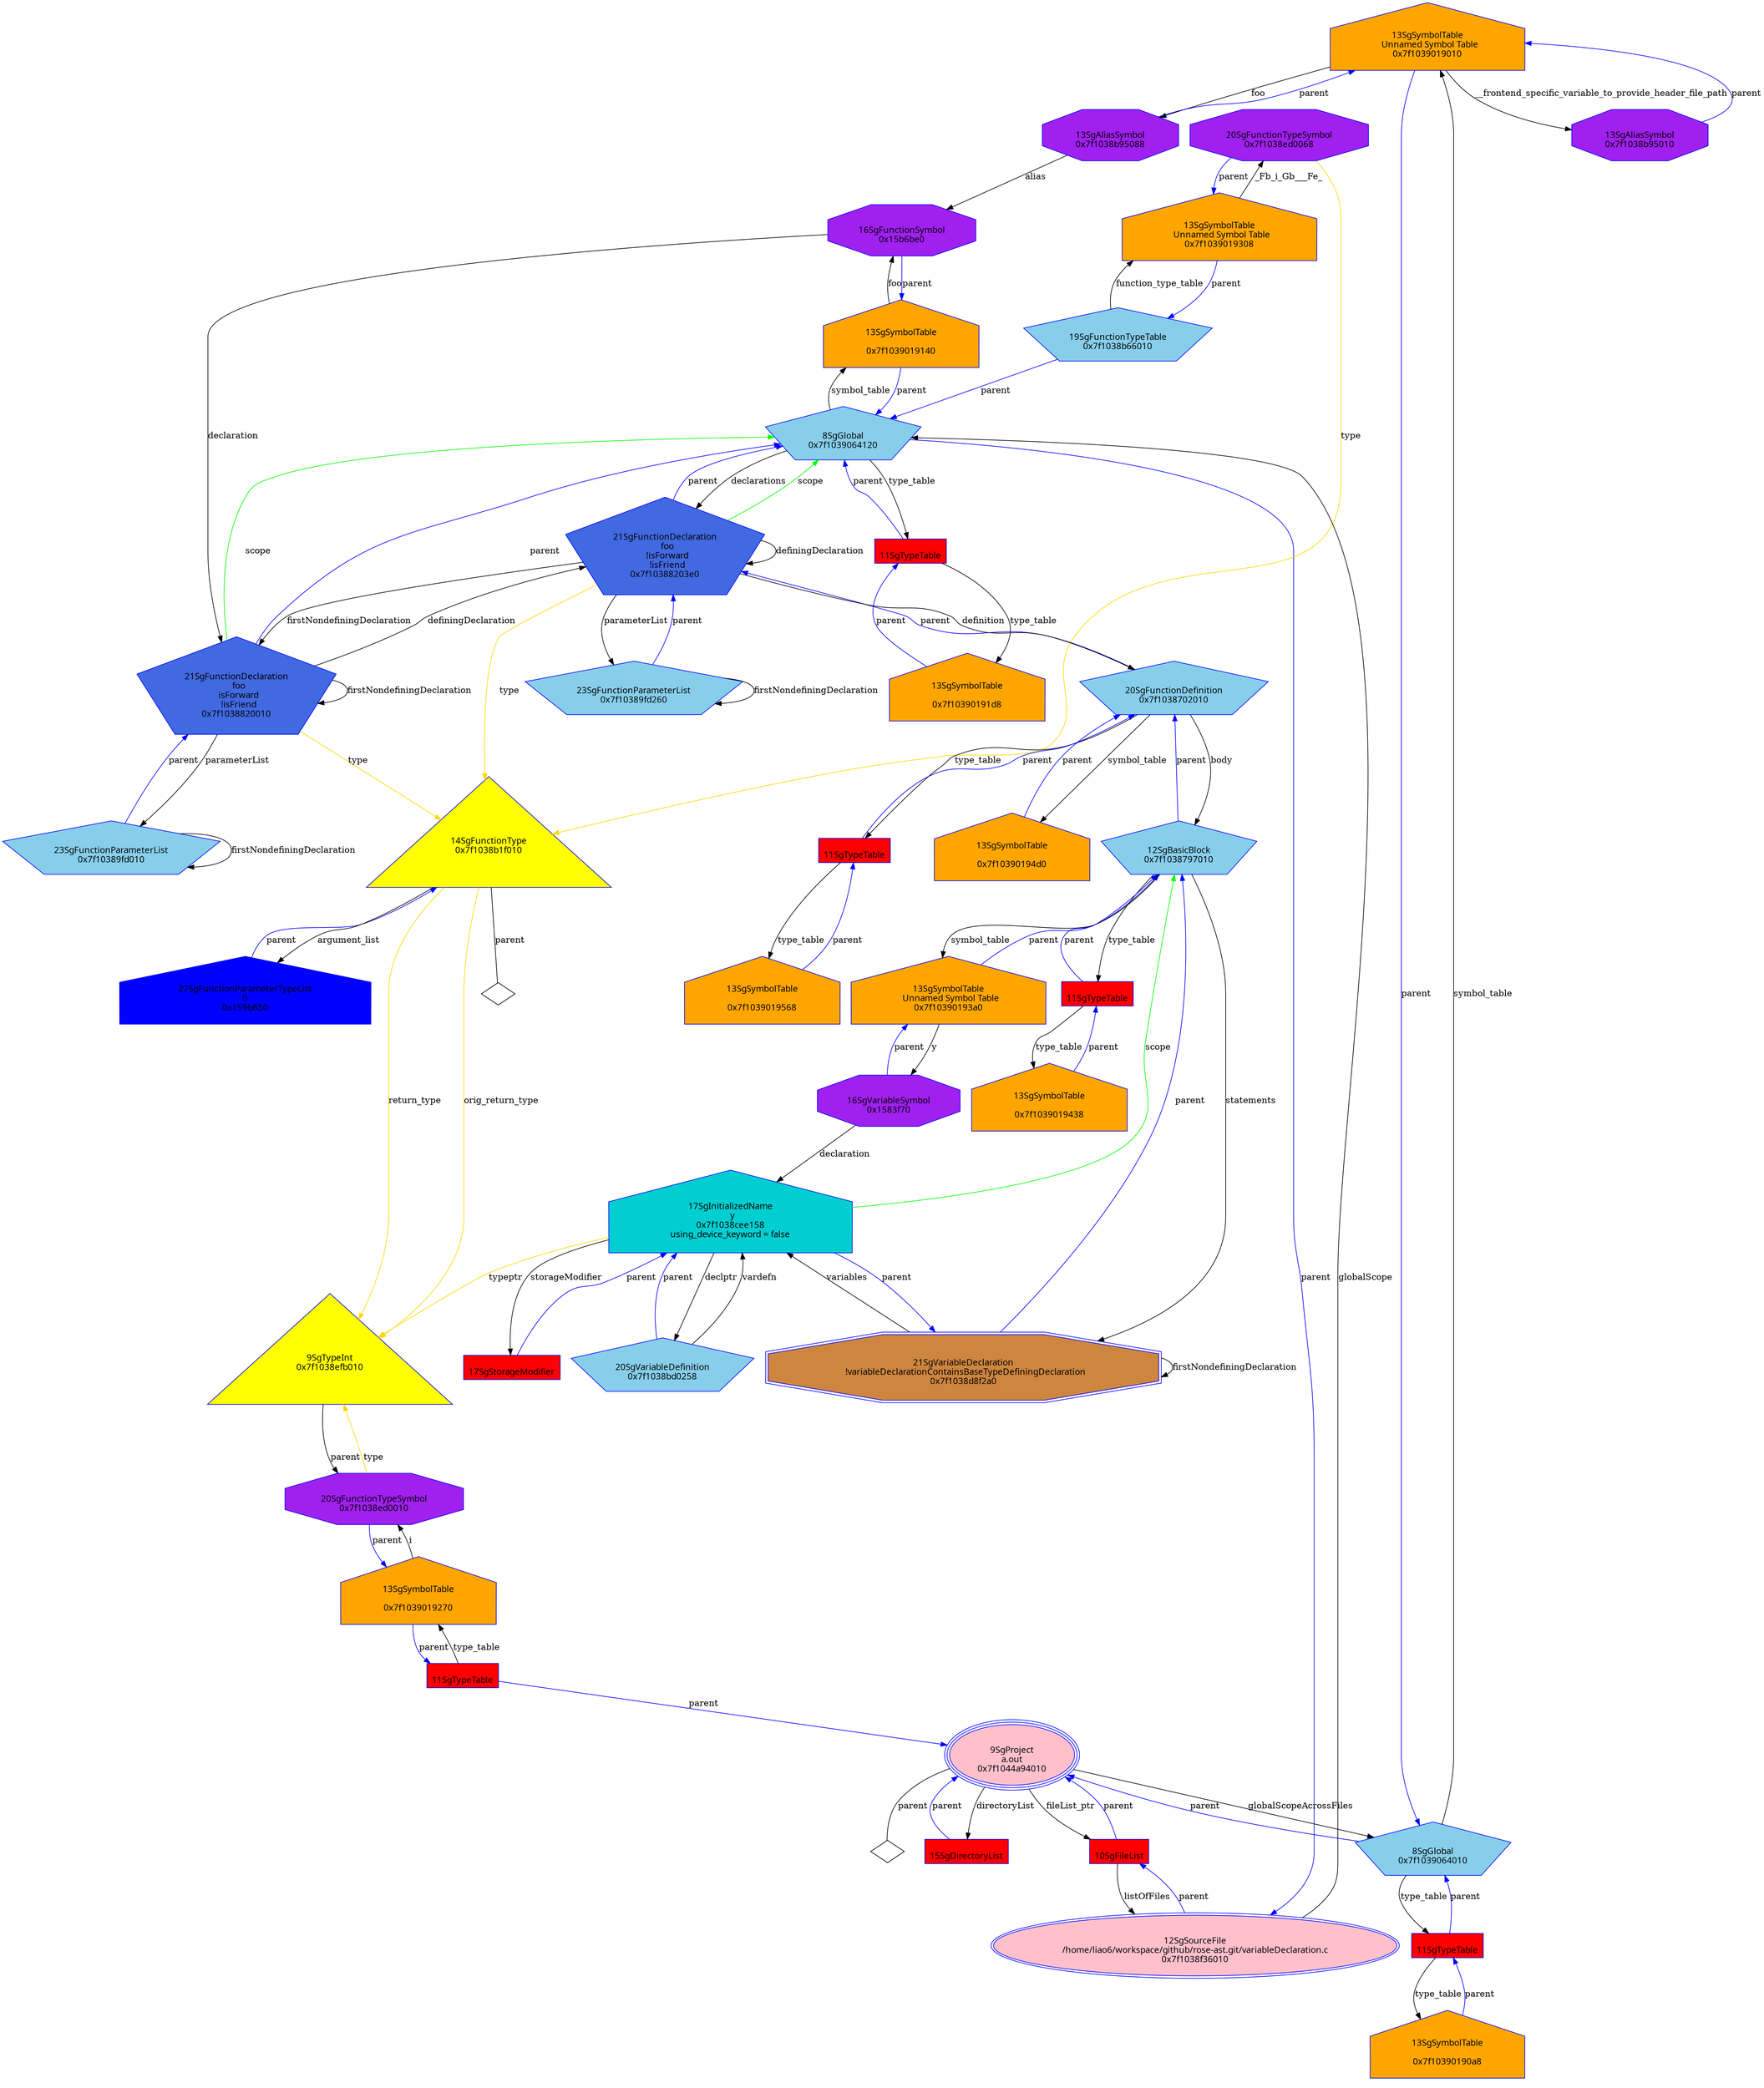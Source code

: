 digraph "GvariableDeclaration.c_WholeAST.dot" {
"0x7f1039019010"[label="\n13SgSymbolTable\n  Unnamed Symbol Table\n  0x7f1039019010  " shape=house,regular=0,URL="\N",tooltip="more info at \N",sides=5,peripheries=1,color="blue",fillcolor=orange,fontname="7x13bold",fontcolor=black,style=filled];
"0x7f1039019010" -> "0x7f1038b95088"[label="foo" dir=forward ];
"0x7f1039019010" -> "0x7f1038b95010"[label="__frontend_specific_variable_to_provide_header_file_path" dir=forward ];
"0x7f1039019010" -> "0x7f1039064010"[label="parent" color="blue" dir=forward ];
"0x7f10390190a8"[label="\n13SgSymbolTable\n  \n  0x7f10390190a8  " shape=house,regular=0,URL="\N",tooltip="more info at \N",sides=5,peripheries=1,color="blue",fillcolor=orange,fontname="7x13bold",fontcolor=black,style=filled];
"0x7f10390190a8" -> "0x14d61b0"[label="parent" color="blue" dir=forward ];
"0x7f1039019140"[label="\n13SgSymbolTable\n  \n  0x7f1039019140  " shape=house,regular=0,URL="\N",tooltip="more info at \N",sides=5,peripheries=1,color="blue",fillcolor=orange,fontname="7x13bold",fontcolor=black,style=filled];
"0x7f1039019140" -> "0x15b6be0"[label="foo" dir=forward ];
"0x7f1039019140" -> "0x7f1039064120"[label="parent" color="blue" dir=forward ];
"0x7f10390191d8"[label="\n13SgSymbolTable\n  \n  0x7f10390191d8  " shape=house,regular=0,URL="\N",tooltip="more info at \N",sides=5,peripheries=1,color="blue",fillcolor=orange,fontname="7x13bold",fontcolor=black,style=filled];
"0x7f10390191d8" -> "0x14d61d8"[label="parent" color="blue" dir=forward ];
"0x7f1039019270"[label="\n13SgSymbolTable\n  \n  0x7f1039019270  " shape=house,regular=0,URL="\N",tooltip="more info at \N",sides=5,peripheries=1,color="blue",fillcolor=orange,fontname="7x13bold",fontcolor=black,style=filled];
"0x7f1039019270" -> "0x7f1038ed0010"[label="i" dir=forward ];
"0x7f1039019270" -> "0x14d6200"[label="parent" color="blue" dir=forward ];
"0x7f1039019308"[label="\n13SgSymbolTable\n  Unnamed Symbol Table\n  0x7f1039019308  " shape=house,regular=0,URL="\N",tooltip="more info at \N",sides=5,peripheries=1,color="blue",fillcolor=orange,fontname="7x13bold",fontcolor=black,style=filled];
"0x7f1039019308" -> "0x7f1038ed0068"[label="_Fb_i_Gb___Fe_" dir=forward ];
"0x7f1039019308" -> "0x7f1038b66010"[label="parent" color="blue" dir=forward ];
"0x7f10390193a0"[label="\n13SgSymbolTable\n  Unnamed Symbol Table\n  0x7f10390193a0  " shape=house,regular=0,URL="\N",tooltip="more info at \N",sides=5,peripheries=1,color="blue",fillcolor=orange,fontname="7x13bold",fontcolor=black,style=filled];
"0x7f10390193a0" -> "0x1583f70"[label="y" dir=forward ];
"0x7f10390193a0" -> "0x7f1038797010"[label="parent" color="blue" dir=forward ];
"0x7f1039019438"[label="\n13SgSymbolTable\n  \n  0x7f1039019438  " shape=house,regular=0,URL="\N",tooltip="more info at \N",sides=5,peripheries=1,color="blue",fillcolor=orange,fontname="7x13bold",fontcolor=black,style=filled];
"0x7f1039019438" -> "0x14d6228"[label="parent" color="blue" dir=forward ];
"0x7f10390194d0"[label="\n13SgSymbolTable\n  \n  0x7f10390194d0  " shape=house,regular=0,URL="\N",tooltip="more info at \N",sides=5,peripheries=1,color="blue",fillcolor=orange,fontname="7x13bold",fontcolor=black,style=filled];
"0x7f10390194d0" -> "0x7f1038702010"[label="parent" color="blue" dir=forward ];
"0x7f1039019568"[label="\n13SgSymbolTable\n  \n  0x7f1039019568  " shape=house,regular=0,URL="\N",tooltip="more info at \N",sides=5,peripheries=1,color="blue",fillcolor=orange,fontname="7x13bold",fontcolor=black,style=filled];
"0x7f1039019568" -> "0x14d6250"[label="parent" color="blue" dir=forward ];
"0x15706d8"[label="\n17SgStorageModifier" shape=polygon,regular=0,URL="\N",tooltip="more info at \N",sides=4,peripheries=1,color="blue",fillcolor=red,fontname="7x13bold",fontcolor=black,style=filled];
"0x15706d8" -> "0x7f1038cee158"[label="parent" color="blue" dir=forward ];
"0x7f1038f36010"[label="\n12SgSourceFile\n  /home/liao6/workspace/github/rose-ast.git/variableDeclaration.c  \n  0x7f1038f36010  " shape=ellipse,regular=0,URL="\N",tooltip="more info at \N",sides=5,peripheries=2,color="blue",fillcolor=pink,fontname="7x13bold",fontcolor=black,style=filled];
"0x7f1038f36010" -> "0x7f1039064120"[label="globalScope" dir=forward ];
"0x7f1038f36010" -> "0x149b810"[label="parent" color="blue" dir=forward ];
"0x149b810"[label="\n10SgFileList" shape=polygon,regular=0,URL="\N",tooltip="more info at \N",sides=4,peripheries=1,color="blue",fillcolor=red,fontname="7x13bold",fontcolor=black,style=filled];
"0x149b810" -> "0x7f1038f36010"[label="listOfFiles" dir=forward ];
"0x149b810" -> "0x7f1044a94010"[label="parent" color="blue" dir=forward ];
"0x14bac20"[label="\n15SgDirectoryList" shape=polygon,regular=0,URL="\N",tooltip="more info at \N",sides=4,peripheries=1,color="blue",fillcolor=red,fontname="7x13bold",fontcolor=black,style=filled];
"0x14bac20" -> "0x7f1044a94010"[label="parent" color="blue" dir=forward ];
"0x7f1044a94010"[label="\n9SgProject\n  a.out  \n  0x7f1044a94010  " shape=ellipse,regular=0,URL="\N",tooltip="more info at \N",sides=5,peripheries=3,color="blue",fillcolor=pink,fontname="7x13bold",fontcolor=black,style=filled];
"0x7f1044a94010" -> "0x149b810"[label="fileList_ptr" dir=forward ];
"0x7f1044a94010" -> "0x14bac20"[label="directoryList" dir=forward ];
"0x7f1044a94010" -> "0x7f1039064010"[label="globalScopeAcrossFiles" dir=forward ];
"0x7f1044a94010" -> "0x7f1044a94010__parent__null"[label="parent" dir=none ];
"0x7f1044a94010__parent__null"[label="" shape=diamond ];
"0x159b650"[label="\n27SgFunctionParameterTypeList\n  0  \n  0x159b650  " shape=house,regular=0,URL="\N",tooltip="more info at \N",sides=5,peripheries=1,color="blue",fillcolor=blue,fontname="7x13bold",fontcolor=black,style=filled];
"0x159b650" -> "0x7f1038b1f010"[label="parent" color="blue" dir=forward ];
"0x14d61b0"[label="\n11SgTypeTable" shape=polygon,regular=0,URL="\N",tooltip="more info at \N",sides=4,peripheries=1,color="blue",fillcolor=red,fontname="7x13bold",fontcolor=black,style=filled];
"0x14d61b0" -> "0x7f10390190a8"[label="type_table" dir=forward ];
"0x14d61b0" -> "0x7f1039064010"[label="parent" color="blue" dir=forward ];
"0x14d61d8"[label="\n11SgTypeTable" shape=polygon,regular=0,URL="\N",tooltip="more info at \N",sides=4,peripheries=1,color="blue",fillcolor=red,fontname="7x13bold",fontcolor=black,style=filled];
"0x14d61d8" -> "0x7f10390191d8"[label="type_table" dir=forward ];
"0x14d61d8" -> "0x7f1039064120"[label="parent" color="blue" dir=forward ];
"0x14d6200"[label="\n11SgTypeTable" shape=polygon,regular=0,URL="\N",tooltip="more info at \N",sides=4,peripheries=1,color="blue",fillcolor=red,fontname="7x13bold",fontcolor=black,style=filled];
"0x14d6200" -> "0x7f1039019270"[label="type_table" dir=forward ];
"0x14d6200" -> "0x7f1044a94010"[label="parent" color="blue" dir=forward ];
"0x14d6228"[label="\n11SgTypeTable" shape=polygon,regular=0,URL="\N",tooltip="more info at \N",sides=4,peripheries=1,color="blue",fillcolor=red,fontname="7x13bold",fontcolor=black,style=filled];
"0x14d6228" -> "0x7f1039019438"[label="type_table" dir=forward ];
"0x14d6228" -> "0x7f1038797010"[label="parent" color="blue" dir=forward ];
"0x14d6250"[label="\n11SgTypeTable" shape=polygon,regular=0,URL="\N",tooltip="more info at \N",sides=4,peripheries=1,color="blue",fillcolor=red,fontname="7x13bold",fontcolor=black,style=filled];
"0x14d6250" -> "0x7f1039019568"[label="type_table" dir=forward ];
"0x14d6250" -> "0x7f1038702010"[label="parent" color="blue" dir=forward ];
"0x7f1038efb010"[label="\n9SgTypeInt\n  0x7f1038efb010  \n   \n   " shape=polygon,regular=0,URL="\N",tooltip="more info at \N",sides=3,peripheries=1,color="blue",fillcolor=yellow,fontname="7x13bold",fontcolor=black,style=filled];
"0x7f1038efb010" -> "0x7f1038ed0010"[label="parent" dir=forward ];
"0x7f1038b1f010"[label="\n14SgFunctionType\n  0x7f1038b1f010  \n   \n   " shape=polygon,regular=0,URL="\N",tooltip="more info at \N",sides=3,peripheries=1,color="blue",fillcolor=yellow,fontname="7x13bold",fontcolor=black,style=filled];
"0x7f1038b1f010" -> "0x7f1038efb010"[label="return_type" color="gold1" dir=forward ];
"0x7f1038b1f010" -> "0x7f1038efb010"[label="orig_return_type" color="gold1" dir=forward ];
"0x7f1038b1f010" -> "0x159b650"[label="argument_list" dir=forward ];
"0x7f1038b1f010" -> "0x7f1038b1f010__parent__null"[label="parent" dir=none ];
"0x7f1038b1f010__parent__null"[label="" shape=diamond ];
"0x7f10389fd010"[label="\n23SgFunctionParameterList\n  0x7f10389fd010  " shape=polygon,regular=0,URL="\N",tooltip="more info at \N",sides=5,peripheries=1,color="blue",fillcolor=skyblue,fontname="7x13bold",fontcolor=black,style=filled];
"0x7f10389fd010" -> "0x7f10389fd010"[label="firstNondefiningDeclaration" dir=forward ];
"0x7f10389fd010" -> "0x7f1038820010"[label="parent" color="blue" dir=forward ];
"0x7f10389fd260"[label="\n23SgFunctionParameterList\n  0x7f10389fd260  " shape=polygon,regular=0,URL="\N",tooltip="more info at \N",sides=5,peripheries=1,color="blue",fillcolor=skyblue,fontname="7x13bold",fontcolor=black,style=filled];
"0x7f10389fd260" -> "0x7f10389fd260"[label="firstNondefiningDeclaration" dir=forward ];
"0x7f10389fd260" -> "0x7f10388203e0"[label="parent" color="blue" dir=forward ];
"0x7f1038797010"[label="\n12SgBasicBlock\n  0x7f1038797010  " shape=polygon,regular=0,URL="\N",tooltip="more info at \N",sides=5,peripheries=1,color="blue",fillcolor=skyblue,fontname="7x13bold",fontcolor=black,style=filled];
"0x7f1038797010" -> "0x7f1038d8f2a0"[label="statements" dir=forward ];
"0x7f1038797010" -> "0x7f10390193a0"[label="symbol_table" dir=forward ];
"0x7f1038797010" -> "0x14d6228"[label="type_table" dir=forward ];
"0x7f1038797010" -> "0x7f1038702010"[label="parent" color="blue" dir=forward ];
"0x7f1039064010"[label="\n8SgGlobal\n  0x7f1039064010  " shape=polygon,regular=0,URL="\N",tooltip="more info at \N",sides=5,peripheries=1,color="blue",fillcolor=skyblue,fontname="7x13bold",fontcolor=black,style=filled];
"0x7f1039064010" -> "0x7f1039019010"[label="symbol_table" dir=forward ];
"0x7f1039064010" -> "0x14d61b0"[label="type_table" dir=forward ];
"0x7f1039064010" -> "0x7f1044a94010"[label="parent" color="blue" dir=forward ];
"0x7f1039064120"[label="\n8SgGlobal\n  0x7f1039064120  " shape=polygon,regular=0,URL="\N",tooltip="more info at \N",sides=5,peripheries=1,color="blue",fillcolor=skyblue,fontname="7x13bold",fontcolor=black,style=filled];
"0x7f1039064120" -> "0x7f10388203e0"[label="declarations" dir=forward ];
"0x7f1039064120" -> "0x7f1039019140"[label="symbol_table" dir=forward ];
"0x7f1039064120" -> "0x14d61d8"[label="type_table" dir=forward ];
"0x7f1039064120" -> "0x7f1038f36010"[label="parent" color="blue" dir=forward ];
"0x7f1038bd0258"[label="\n20SgVariableDefinition\n  0x7f1038bd0258  " shape=polygon,regular=0,URL="\N",tooltip="more info at \N",sides=5,peripheries=1,color="blue",fillcolor=skyblue,fontname="7x13bold",fontcolor=black,style=filled];
"0x7f1038bd0258" -> "0x7f1038cee158"[label="vardefn" dir=forward ];
"0x7f1038bd0258" -> "0x7f1038cee158"[label="parent" color="blue" dir=forward ];
"0x7f1038b66010"[label="\n19SgFunctionTypeTable\n  0x7f1038b66010  " shape=polygon,regular=0,URL="\N",tooltip="more info at \N",sides=5,peripheries=1,color="blue",fillcolor=skyblue,fontname="7x13bold",fontcolor=black,style=filled];
"0x7f1038b66010" -> "0x7f1039019308"[label="function_type_table" dir=forward ];
"0x7f1038b66010" -> "0x7f1039064120"[label="parent" color="blue" dir=forward ];
"0x7f1038d8f2a0"[label="\n21SgVariableDeclaration\n  !variableDeclarationContainsBaseTypeDefiningDeclaration\n  0x7f1038d8f2a0  " shape=polygon,regular=0,URL="\N",tooltip="more info at \N",sides=8,peripheries=2,color="blue",fillcolor=peru,fontname="7x13bold",fontcolor=black,style=filled];
"0x7f1038d8f2a0" -> "0x7f1038cee158"[label="variables" dir=forward ];
"0x7f1038d8f2a0" -> "0x7f1038d8f2a0"[label="firstNondefiningDeclaration" dir=forward ];
"0x7f1038d8f2a0" -> "0x7f1038797010"[label="parent" color="blue" dir=forward ];
"0x7f1038702010"[label="\n20SgFunctionDefinition\n  0x7f1038702010  " shape=polygon,regular=0,URL="\N",tooltip="more info at \N",sides=5,peripheries=1,color="blue",fillcolor=skyblue,fontname="7x13bold",fontcolor=black,style=filled];
"0x7f1038702010" -> "0x7f1038797010"[label="body" dir=forward ];
"0x7f1038702010" -> "0x7f10390194d0"[label="symbol_table" dir=forward ];
"0x7f1038702010" -> "0x14d6250"[label="type_table" dir=forward ];
"0x7f1038702010" -> "0x7f10388203e0"[label="parent" color="blue" dir=forward ];
"0x7f1038820010"[label="\n21SgFunctionDeclaration\n  foo\n  isForward\n  !isFriend\n  0x7f1038820010  " shape=polygon,regular=0,URL="\N",tooltip="more info at \N",sides=5,peripheries=1,color="blue",fillcolor=royalblue,fontname="7x13bold",fontcolor=black,style=filled];
"0x7f1038820010" -> "0x7f10389fd010"[label="parameterList" dir=forward ];
"0x7f1038820010" -> "0x7f1038b1f010"[label="type" color="gold1" dir=forward ];
"0x7f1038820010" -> "0x7f1039064120"[label="scope" color="green" dir=forward ];
"0x7f1038820010" -> "0x7f10388203e0"[label="definingDeclaration" dir=forward ];
"0x7f1038820010" -> "0x7f1038820010"[label="firstNondefiningDeclaration" dir=forward ];
"0x7f1038820010" -> "0x7f1039064120"[label="parent" color="blue" dir=forward ];
"0x7f10388203e0"[label="\n21SgFunctionDeclaration\n  foo\n  !isForward\n  !isFriend\n  0x7f10388203e0  " shape=polygon,regular=0,URL="\N",tooltip="more info at \N",sides=5,peripheries=1,color="blue",fillcolor=royalblue,fontname="7x13bold",fontcolor=black,style=filled];
"0x7f10388203e0" -> "0x7f10389fd260"[label="parameterList" dir=forward ];
"0x7f10388203e0" -> "0x7f1038b1f010"[label="type" color="gold1" dir=forward ];
"0x7f10388203e0" -> "0x7f1038702010"[label="definition" dir=forward ];
"0x7f10388203e0" -> "0x7f1039064120"[label="scope" color="green" dir=forward ];
"0x7f10388203e0" -> "0x7f10388203e0"[label="definingDeclaration" dir=forward ];
"0x7f10388203e0" -> "0x7f1038820010"[label="firstNondefiningDeclaration" dir=forward ];
"0x7f10388203e0" -> "0x7f1039064120"[label="parent" color="blue" dir=forward ];
"0x1583f70"[label="\n16SgVariableSymbol\n  0x1583f70  " shape=polygon,regular=0,URL="\N",tooltip="more info at \N",sides=8,peripheries=1,color="blue",fillcolor=purple,fontname="7x13bold",fontcolor=black,style=filled];
"0x1583f70" -> "0x7f1038cee158"[label="declaration" dir=forward ];
"0x1583f70" -> "0x7f10390193a0"[label="parent" color="blue" dir=forward ];
"0x7f1038ed0010"[label="\n20SgFunctionTypeSymbol\n  0x7f1038ed0010  " shape=polygon,regular=0,URL="\N",tooltip="more info at \N",sides=8,peripheries=1,color="blue",fillcolor=purple,fontname="7x13bold",fontcolor=black,style=filled];
"0x7f1038ed0010" -> "0x7f1038efb010"[label="type" color="gold1" dir=forward ];
"0x7f1038ed0010" -> "0x7f1039019270"[label="parent" color="blue" dir=forward ];
"0x7f1038ed0068"[label="\n20SgFunctionTypeSymbol\n  0x7f1038ed0068  " shape=polygon,regular=0,URL="\N",tooltip="more info at \N",sides=8,peripheries=1,color="blue",fillcolor=purple,fontname="7x13bold",fontcolor=black,style=filled];
"0x7f1038ed0068" -> "0x7f1038b1f010"[label="type" color="gold1" dir=forward ];
"0x7f1038ed0068" -> "0x7f1039019308"[label="parent" color="blue" dir=forward ];
"0x15b6be0"[label="\n16SgFunctionSymbol\n  0x15b6be0  " shape=polygon,regular=0,URL="\N",tooltip="more info at \N",sides=8,peripheries=1,color="blue",fillcolor=purple,fontname="7x13bold",fontcolor=black,style=filled];
"0x15b6be0" -> "0x7f1038820010"[label="declaration" dir=forward ];
"0x15b6be0" -> "0x7f1039019140"[label="parent" color="blue" dir=forward ];
"0x7f1038b95010"[label="\n13SgAliasSymbol\n  0x7f1038b95010  " shape=polygon,regular=0,URL="\N",tooltip="more info at \N",sides=8,peripheries=1,color="blue",fillcolor=purple,fontname="7x13bold",fontcolor=black,style=filled];
"0x7f1038b95010" -> "0x7f1039019010"[label="parent" color="blue" dir=forward ];
"0x7f1038b95088"[label="\n13SgAliasSymbol\n  0x7f1038b95088  " shape=polygon,regular=0,URL="\N",tooltip="more info at \N",sides=8,peripheries=1,color="blue",fillcolor=purple,fontname="7x13bold",fontcolor=black,style=filled];
"0x7f1038b95088" -> "0x15b6be0"[label="alias" dir=forward ];
"0x7f1038b95088" -> "0x7f1039019010"[label="parent" color="blue" dir=forward ];
"0x7f1038cee158"[label="\n17SgInitializedName\n  y\n  0x7f1038cee158  \n  using_device_keyword = false  " shape=house,regular=0,URL="\N",tooltip="more info at \N",sides=5,peripheries=1,color="blue",fillcolor=darkturquoise,fontname="7x13bold",fontcolor=black,style=filled];
"0x7f1038cee158" -> "0x7f1038efb010"[label="typeptr" color="gold1" dir=forward ];
"0x7f1038cee158" -> "0x7f1038bd0258"[label="declptr" dir=forward ];
"0x7f1038cee158" -> "0x15706d8"[label="storageModifier" dir=forward ];
"0x7f1038cee158" -> "0x7f1038797010"[label="scope" color="green" dir=forward ];
"0x7f1038cee158" -> "0x7f1038d8f2a0"[label="parent" color="blue" dir=forward ];
}
